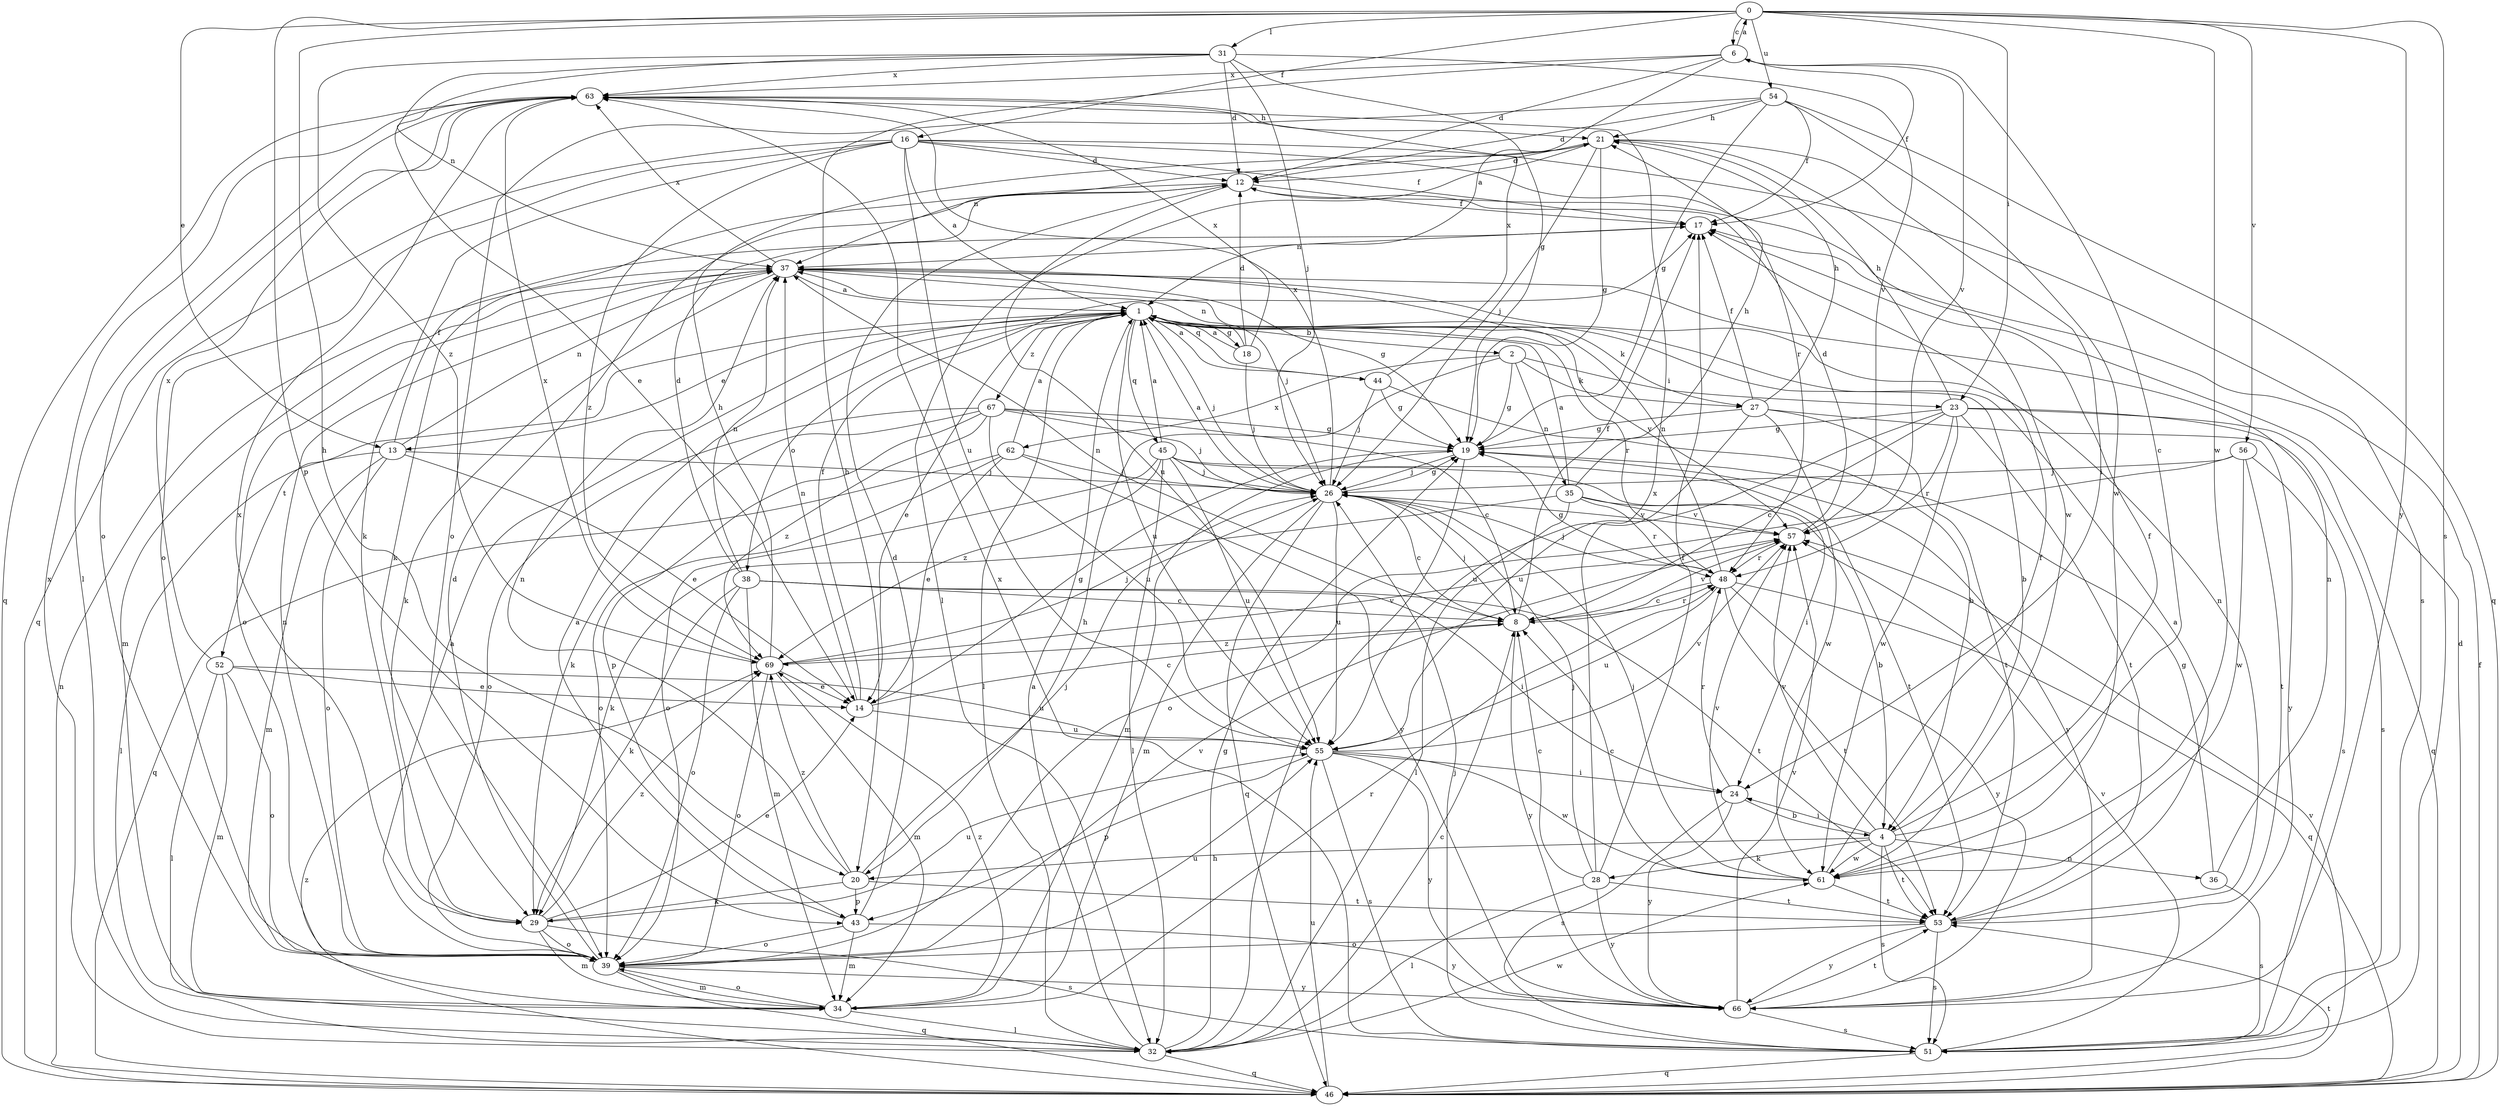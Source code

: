 strict digraph  {
0;
1;
2;
4;
6;
8;
12;
13;
14;
16;
17;
18;
19;
20;
21;
23;
24;
26;
27;
28;
29;
31;
32;
34;
35;
36;
37;
38;
39;
43;
44;
45;
46;
48;
51;
52;
53;
54;
55;
56;
57;
61;
62;
63;
66;
67;
69;
0 -> 6  [label=c];
0 -> 13  [label=e];
0 -> 16  [label=f];
0 -> 20  [label=h];
0 -> 23  [label=i];
0 -> 31  [label=l];
0 -> 43  [label=p];
0 -> 51  [label=s];
0 -> 54  [label=u];
0 -> 56  [label=v];
0 -> 61  [label=w];
0 -> 66  [label=y];
1 -> 2  [label=b];
1 -> 4  [label=b];
1 -> 13  [label=e];
1 -> 14  [label=e];
1 -> 18  [label=g];
1 -> 26  [label=j];
1 -> 27  [label=k];
1 -> 32  [label=l];
1 -> 38  [label=o];
1 -> 44  [label=q];
1 -> 45  [label=q];
1 -> 48  [label=r];
1 -> 52  [label=t];
1 -> 55  [label=u];
1 -> 57  [label=v];
1 -> 67  [label=z];
2 -> 19  [label=g];
2 -> 20  [label=h];
2 -> 23  [label=i];
2 -> 27  [label=k];
2 -> 35  [label=n];
2 -> 62  [label=x];
4 -> 6  [label=c];
4 -> 17  [label=f];
4 -> 20  [label=h];
4 -> 24  [label=i];
4 -> 28  [label=k];
4 -> 36  [label=n];
4 -> 51  [label=s];
4 -> 53  [label=t];
4 -> 57  [label=v];
4 -> 61  [label=w];
6 -> 0  [label=a];
6 -> 1  [label=a];
6 -> 12  [label=d];
6 -> 17  [label=f];
6 -> 20  [label=h];
6 -> 57  [label=v];
6 -> 63  [label=x];
8 -> 17  [label=f];
8 -> 26  [label=j];
8 -> 37  [label=n];
8 -> 48  [label=r];
8 -> 57  [label=v];
8 -> 66  [label=y];
8 -> 69  [label=z];
12 -> 17  [label=f];
12 -> 29  [label=k];
12 -> 55  [label=u];
13 -> 14  [label=e];
13 -> 17  [label=f];
13 -> 26  [label=j];
13 -> 32  [label=l];
13 -> 34  [label=m];
13 -> 37  [label=n];
13 -> 39  [label=o];
14 -> 8  [label=c];
14 -> 17  [label=f];
14 -> 19  [label=g];
14 -> 37  [label=n];
14 -> 55  [label=u];
16 -> 1  [label=a];
16 -> 12  [label=d];
16 -> 17  [label=f];
16 -> 29  [label=k];
16 -> 39  [label=o];
16 -> 46  [label=q];
16 -> 48  [label=r];
16 -> 51  [label=s];
16 -> 55  [label=u];
16 -> 69  [label=z];
17 -> 37  [label=n];
18 -> 1  [label=a];
18 -> 12  [label=d];
18 -> 26  [label=j];
18 -> 37  [label=n];
18 -> 63  [label=x];
19 -> 26  [label=j];
19 -> 32  [label=l];
19 -> 34  [label=m];
19 -> 66  [label=y];
20 -> 26  [label=j];
20 -> 29  [label=k];
20 -> 37  [label=n];
20 -> 43  [label=p];
20 -> 53  [label=t];
20 -> 69  [label=z];
21 -> 12  [label=d];
21 -> 19  [label=g];
21 -> 24  [label=i];
21 -> 26  [label=j];
21 -> 32  [label=l];
21 -> 37  [label=n];
21 -> 61  [label=w];
23 -> 8  [label=c];
23 -> 19  [label=g];
23 -> 21  [label=h];
23 -> 46  [label=q];
23 -> 48  [label=r];
23 -> 51  [label=s];
23 -> 53  [label=t];
23 -> 55  [label=u];
23 -> 61  [label=w];
24 -> 4  [label=b];
24 -> 48  [label=r];
24 -> 51  [label=s];
24 -> 66  [label=y];
26 -> 1  [label=a];
26 -> 8  [label=c];
26 -> 19  [label=g];
26 -> 34  [label=m];
26 -> 46  [label=q];
26 -> 55  [label=u];
26 -> 57  [label=v];
26 -> 63  [label=x];
27 -> 17  [label=f];
27 -> 19  [label=g];
27 -> 21  [label=h];
27 -> 53  [label=t];
27 -> 55  [label=u];
27 -> 61  [label=w];
27 -> 66  [label=y];
28 -> 8  [label=c];
28 -> 17  [label=f];
28 -> 26  [label=j];
28 -> 32  [label=l];
28 -> 53  [label=t];
28 -> 63  [label=x];
28 -> 66  [label=y];
29 -> 14  [label=e];
29 -> 34  [label=m];
29 -> 39  [label=o];
29 -> 51  [label=s];
29 -> 55  [label=u];
29 -> 63  [label=x];
29 -> 69  [label=z];
31 -> 12  [label=d];
31 -> 14  [label=e];
31 -> 19  [label=g];
31 -> 26  [label=j];
31 -> 37  [label=n];
31 -> 57  [label=v];
31 -> 63  [label=x];
31 -> 69  [label=z];
32 -> 1  [label=a];
32 -> 8  [label=c];
32 -> 19  [label=g];
32 -> 46  [label=q];
32 -> 61  [label=w];
32 -> 63  [label=x];
34 -> 32  [label=l];
34 -> 39  [label=o];
34 -> 48  [label=r];
34 -> 69  [label=z];
35 -> 1  [label=a];
35 -> 4  [label=b];
35 -> 21  [label=h];
35 -> 29  [label=k];
35 -> 32  [label=l];
35 -> 48  [label=r];
35 -> 57  [label=v];
36 -> 19  [label=g];
36 -> 37  [label=n];
36 -> 51  [label=s];
37 -> 1  [label=a];
37 -> 19  [label=g];
37 -> 26  [label=j];
37 -> 29  [label=k];
37 -> 34  [label=m];
37 -> 39  [label=o];
37 -> 63  [label=x];
38 -> 8  [label=c];
38 -> 12  [label=d];
38 -> 24  [label=i];
38 -> 29  [label=k];
38 -> 34  [label=m];
38 -> 37  [label=n];
38 -> 39  [label=o];
38 -> 53  [label=t];
39 -> 1  [label=a];
39 -> 12  [label=d];
39 -> 34  [label=m];
39 -> 37  [label=n];
39 -> 46  [label=q];
39 -> 55  [label=u];
39 -> 57  [label=v];
39 -> 66  [label=y];
43 -> 1  [label=a];
43 -> 12  [label=d];
43 -> 34  [label=m];
43 -> 39  [label=o];
43 -> 66  [label=y];
44 -> 1  [label=a];
44 -> 4  [label=b];
44 -> 19  [label=g];
44 -> 26  [label=j];
44 -> 63  [label=x];
45 -> 1  [label=a];
45 -> 24  [label=i];
45 -> 26  [label=j];
45 -> 32  [label=l];
45 -> 39  [label=o];
45 -> 53  [label=t];
45 -> 55  [label=u];
45 -> 69  [label=z];
46 -> 12  [label=d];
46 -> 17  [label=f];
46 -> 37  [label=n];
46 -> 53  [label=t];
46 -> 55  [label=u];
46 -> 57  [label=v];
46 -> 69  [label=z];
48 -> 8  [label=c];
48 -> 19  [label=g];
48 -> 26  [label=j];
48 -> 37  [label=n];
48 -> 46  [label=q];
48 -> 53  [label=t];
48 -> 55  [label=u];
48 -> 66  [label=y];
51 -> 26  [label=j];
51 -> 46  [label=q];
51 -> 57  [label=v];
51 -> 63  [label=x];
52 -> 14  [label=e];
52 -> 32  [label=l];
52 -> 34  [label=m];
52 -> 39  [label=o];
52 -> 55  [label=u];
52 -> 63  [label=x];
53 -> 1  [label=a];
53 -> 37  [label=n];
53 -> 39  [label=o];
53 -> 51  [label=s];
53 -> 66  [label=y];
54 -> 12  [label=d];
54 -> 17  [label=f];
54 -> 19  [label=g];
54 -> 21  [label=h];
54 -> 39  [label=o];
54 -> 46  [label=q];
54 -> 61  [label=w];
55 -> 24  [label=i];
55 -> 43  [label=p];
55 -> 51  [label=s];
55 -> 57  [label=v];
55 -> 61  [label=w];
55 -> 66  [label=y];
56 -> 26  [label=j];
56 -> 39  [label=o];
56 -> 51  [label=s];
56 -> 53  [label=t];
56 -> 61  [label=w];
57 -> 12  [label=d];
57 -> 48  [label=r];
61 -> 8  [label=c];
61 -> 17  [label=f];
61 -> 26  [label=j];
61 -> 53  [label=t];
61 -> 57  [label=v];
62 -> 1  [label=a];
62 -> 14  [label=e];
62 -> 26  [label=j];
62 -> 39  [label=o];
62 -> 46  [label=q];
62 -> 66  [label=y];
63 -> 21  [label=h];
63 -> 32  [label=l];
63 -> 39  [label=o];
63 -> 46  [label=q];
66 -> 51  [label=s];
66 -> 53  [label=t];
66 -> 57  [label=v];
67 -> 8  [label=c];
67 -> 19  [label=g];
67 -> 26  [label=j];
67 -> 29  [label=k];
67 -> 39  [label=o];
67 -> 43  [label=p];
67 -> 55  [label=u];
67 -> 69  [label=z];
69 -> 14  [label=e];
69 -> 21  [label=h];
69 -> 26  [label=j];
69 -> 34  [label=m];
69 -> 39  [label=o];
69 -> 57  [label=v];
69 -> 63  [label=x];
}
